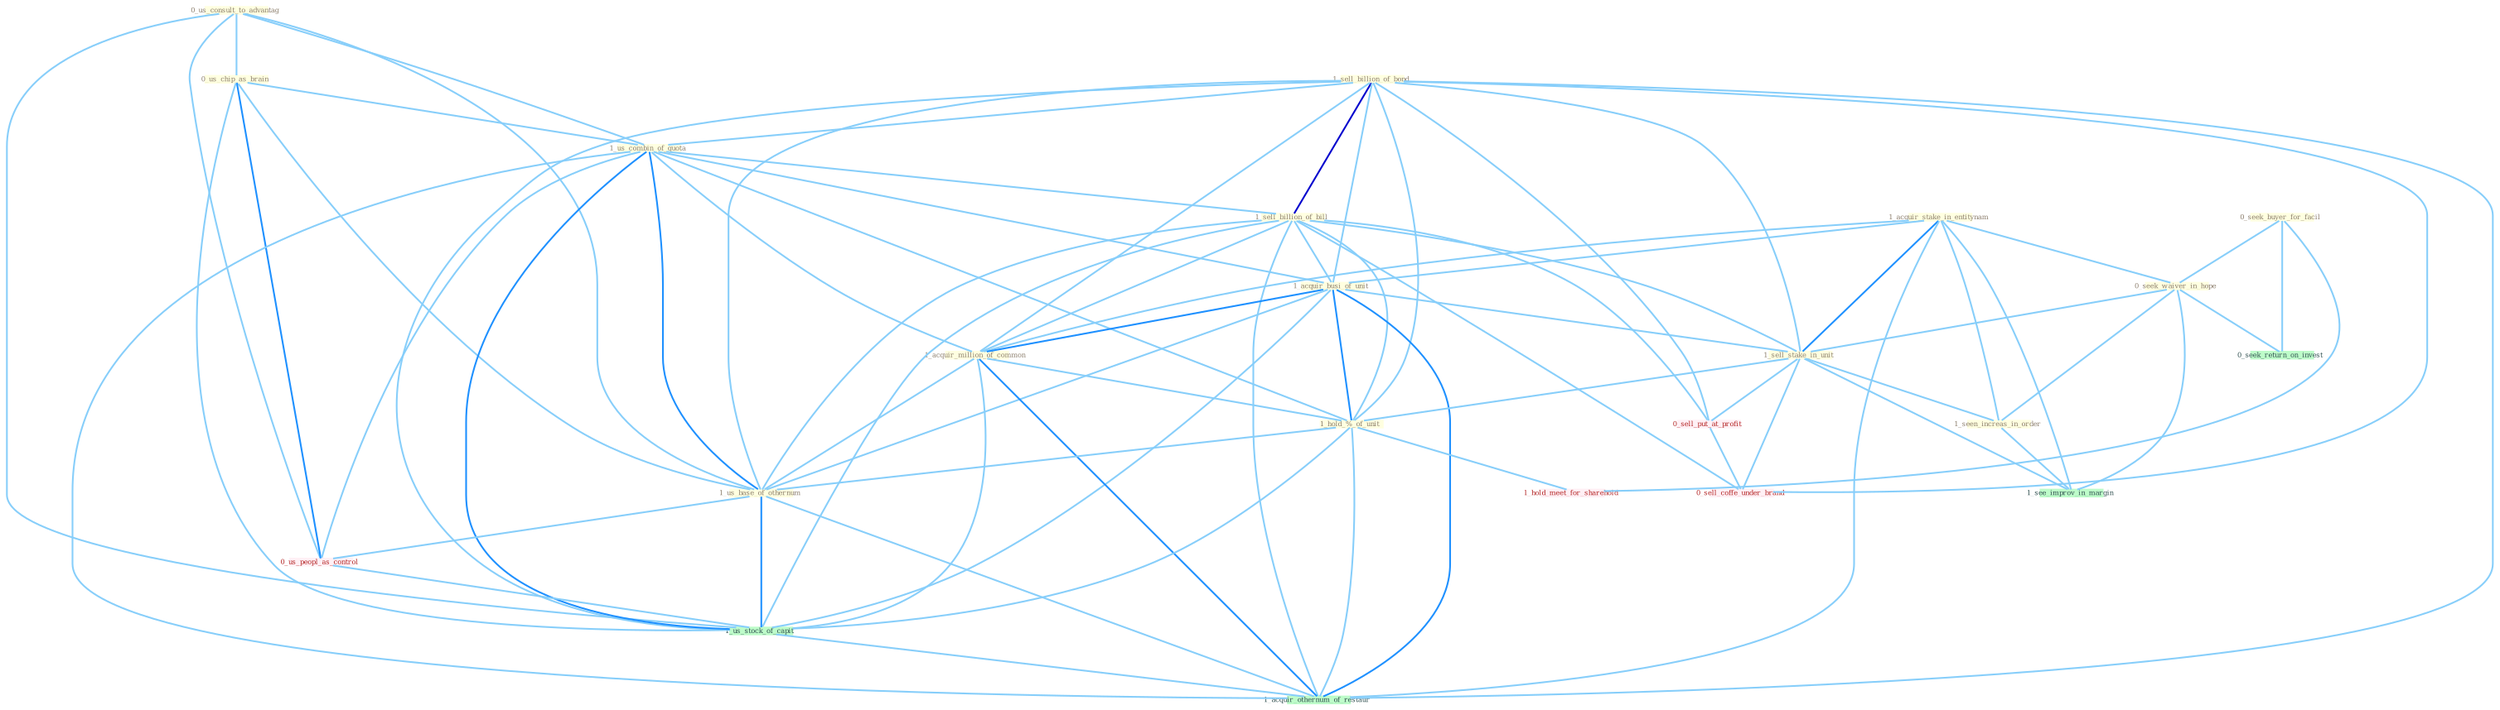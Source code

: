 Graph G{ 
    node
    [shape=polygon,style=filled,width=.5,height=.06,color="#BDFCC9",fixedsize=true,fontsize=4,
    fontcolor="#2f4f4f"];
    {node
    [color="#ffffe0", fontcolor="#8b7d6b"] "0_us_consult_to_advantag " "1_acquir_stake_in_entitynam " "0_us_chip_as_brain " "1_sell_billion_of_bond " "1_us_combin_of_quota " "0_seek_buyer_for_facil " "1_sell_billion_of_bill " "1_acquir_busi_of_unit " "1_acquir_million_of_common " "0_seek_waiver_in_hope " "1_sell_stake_in_unit " "1_hold_%_of_unit " "1_seen_increas_in_order " "1_us_base_of_othernum "}
{node [color="#fff0f5", fontcolor="#b22222"] "0_us_peopl_as_control " "0_sell_put_at_profit " "0_sell_coffe_under_brand " "1_hold_meet_for_sharehold "}
edge [color="#B0E2FF"];

	"0_us_consult_to_advantag " -- "0_us_chip_as_brain " [w="1", color="#87cefa" ];
	"0_us_consult_to_advantag " -- "1_us_combin_of_quota " [w="1", color="#87cefa" ];
	"0_us_consult_to_advantag " -- "1_us_base_of_othernum " [w="1", color="#87cefa" ];
	"0_us_consult_to_advantag " -- "0_us_peopl_as_control " [w="1", color="#87cefa" ];
	"0_us_consult_to_advantag " -- "1_us_stock_of_capit " [w="1", color="#87cefa" ];
	"1_acquir_stake_in_entitynam " -- "1_acquir_busi_of_unit " [w="1", color="#87cefa" ];
	"1_acquir_stake_in_entitynam " -- "1_acquir_million_of_common " [w="1", color="#87cefa" ];
	"1_acquir_stake_in_entitynam " -- "0_seek_waiver_in_hope " [w="1", color="#87cefa" ];
	"1_acquir_stake_in_entitynam " -- "1_sell_stake_in_unit " [w="2", color="#1e90ff" , len=0.8];
	"1_acquir_stake_in_entitynam " -- "1_seen_increas_in_order " [w="1", color="#87cefa" ];
	"1_acquir_stake_in_entitynam " -- "1_see_improv_in_margin " [w="1", color="#87cefa" ];
	"1_acquir_stake_in_entitynam " -- "1_acquir_othernum_of_restaur " [w="1", color="#87cefa" ];
	"0_us_chip_as_brain " -- "1_us_combin_of_quota " [w="1", color="#87cefa" ];
	"0_us_chip_as_brain " -- "1_us_base_of_othernum " [w="1", color="#87cefa" ];
	"0_us_chip_as_brain " -- "0_us_peopl_as_control " [w="2", color="#1e90ff" , len=0.8];
	"0_us_chip_as_brain " -- "1_us_stock_of_capit " [w="1", color="#87cefa" ];
	"1_sell_billion_of_bond " -- "1_us_combin_of_quota " [w="1", color="#87cefa" ];
	"1_sell_billion_of_bond " -- "1_sell_billion_of_bill " [w="3", color="#0000cd" , len=0.6];
	"1_sell_billion_of_bond " -- "1_acquir_busi_of_unit " [w="1", color="#87cefa" ];
	"1_sell_billion_of_bond " -- "1_acquir_million_of_common " [w="1", color="#87cefa" ];
	"1_sell_billion_of_bond " -- "1_sell_stake_in_unit " [w="1", color="#87cefa" ];
	"1_sell_billion_of_bond " -- "1_hold_%_of_unit " [w="1", color="#87cefa" ];
	"1_sell_billion_of_bond " -- "1_us_base_of_othernum " [w="1", color="#87cefa" ];
	"1_sell_billion_of_bond " -- "0_sell_put_at_profit " [w="1", color="#87cefa" ];
	"1_sell_billion_of_bond " -- "1_us_stock_of_capit " [w="1", color="#87cefa" ];
	"1_sell_billion_of_bond " -- "0_sell_coffe_under_brand " [w="1", color="#87cefa" ];
	"1_sell_billion_of_bond " -- "1_acquir_othernum_of_restaur " [w="1", color="#87cefa" ];
	"1_us_combin_of_quota " -- "1_sell_billion_of_bill " [w="1", color="#87cefa" ];
	"1_us_combin_of_quota " -- "1_acquir_busi_of_unit " [w="1", color="#87cefa" ];
	"1_us_combin_of_quota " -- "1_acquir_million_of_common " [w="1", color="#87cefa" ];
	"1_us_combin_of_quota " -- "1_hold_%_of_unit " [w="1", color="#87cefa" ];
	"1_us_combin_of_quota " -- "1_us_base_of_othernum " [w="2", color="#1e90ff" , len=0.8];
	"1_us_combin_of_quota " -- "0_us_peopl_as_control " [w="1", color="#87cefa" ];
	"1_us_combin_of_quota " -- "1_us_stock_of_capit " [w="2", color="#1e90ff" , len=0.8];
	"1_us_combin_of_quota " -- "1_acquir_othernum_of_restaur " [w="1", color="#87cefa" ];
	"0_seek_buyer_for_facil " -- "0_seek_waiver_in_hope " [w="1", color="#87cefa" ];
	"0_seek_buyer_for_facil " -- "0_seek_return_on_invest " [w="1", color="#87cefa" ];
	"0_seek_buyer_for_facil " -- "1_hold_meet_for_sharehold " [w="1", color="#87cefa" ];
	"1_sell_billion_of_bill " -- "1_acquir_busi_of_unit " [w="1", color="#87cefa" ];
	"1_sell_billion_of_bill " -- "1_acquir_million_of_common " [w="1", color="#87cefa" ];
	"1_sell_billion_of_bill " -- "1_sell_stake_in_unit " [w="1", color="#87cefa" ];
	"1_sell_billion_of_bill " -- "1_hold_%_of_unit " [w="1", color="#87cefa" ];
	"1_sell_billion_of_bill " -- "1_us_base_of_othernum " [w="1", color="#87cefa" ];
	"1_sell_billion_of_bill " -- "0_sell_put_at_profit " [w="1", color="#87cefa" ];
	"1_sell_billion_of_bill " -- "1_us_stock_of_capit " [w="1", color="#87cefa" ];
	"1_sell_billion_of_bill " -- "0_sell_coffe_under_brand " [w="1", color="#87cefa" ];
	"1_sell_billion_of_bill " -- "1_acquir_othernum_of_restaur " [w="1", color="#87cefa" ];
	"1_acquir_busi_of_unit " -- "1_acquir_million_of_common " [w="2", color="#1e90ff" , len=0.8];
	"1_acquir_busi_of_unit " -- "1_sell_stake_in_unit " [w="1", color="#87cefa" ];
	"1_acquir_busi_of_unit " -- "1_hold_%_of_unit " [w="2", color="#1e90ff" , len=0.8];
	"1_acquir_busi_of_unit " -- "1_us_base_of_othernum " [w="1", color="#87cefa" ];
	"1_acquir_busi_of_unit " -- "1_us_stock_of_capit " [w="1", color="#87cefa" ];
	"1_acquir_busi_of_unit " -- "1_acquir_othernum_of_restaur " [w="2", color="#1e90ff" , len=0.8];
	"1_acquir_million_of_common " -- "1_hold_%_of_unit " [w="1", color="#87cefa" ];
	"1_acquir_million_of_common " -- "1_us_base_of_othernum " [w="1", color="#87cefa" ];
	"1_acquir_million_of_common " -- "1_us_stock_of_capit " [w="1", color="#87cefa" ];
	"1_acquir_million_of_common " -- "1_acquir_othernum_of_restaur " [w="2", color="#1e90ff" , len=0.8];
	"0_seek_waiver_in_hope " -- "1_sell_stake_in_unit " [w="1", color="#87cefa" ];
	"0_seek_waiver_in_hope " -- "1_seen_increas_in_order " [w="1", color="#87cefa" ];
	"0_seek_waiver_in_hope " -- "0_seek_return_on_invest " [w="1", color="#87cefa" ];
	"0_seek_waiver_in_hope " -- "1_see_improv_in_margin " [w="1", color="#87cefa" ];
	"1_sell_stake_in_unit " -- "1_hold_%_of_unit " [w="1", color="#87cefa" ];
	"1_sell_stake_in_unit " -- "1_seen_increas_in_order " [w="1", color="#87cefa" ];
	"1_sell_stake_in_unit " -- "0_sell_put_at_profit " [w="1", color="#87cefa" ];
	"1_sell_stake_in_unit " -- "1_see_improv_in_margin " [w="1", color="#87cefa" ];
	"1_sell_stake_in_unit " -- "0_sell_coffe_under_brand " [w="1", color="#87cefa" ];
	"1_hold_%_of_unit " -- "1_us_base_of_othernum " [w="1", color="#87cefa" ];
	"1_hold_%_of_unit " -- "1_us_stock_of_capit " [w="1", color="#87cefa" ];
	"1_hold_%_of_unit " -- "1_hold_meet_for_sharehold " [w="1", color="#87cefa" ];
	"1_hold_%_of_unit " -- "1_acquir_othernum_of_restaur " [w="1", color="#87cefa" ];
	"1_seen_increas_in_order " -- "1_see_improv_in_margin " [w="1", color="#87cefa" ];
	"1_us_base_of_othernum " -- "0_us_peopl_as_control " [w="1", color="#87cefa" ];
	"1_us_base_of_othernum " -- "1_us_stock_of_capit " [w="2", color="#1e90ff" , len=0.8];
	"1_us_base_of_othernum " -- "1_acquir_othernum_of_restaur " [w="1", color="#87cefa" ];
	"0_us_peopl_as_control " -- "1_us_stock_of_capit " [w="1", color="#87cefa" ];
	"0_sell_put_at_profit " -- "0_sell_coffe_under_brand " [w="1", color="#87cefa" ];
	"1_us_stock_of_capit " -- "1_acquir_othernum_of_restaur " [w="1", color="#87cefa" ];
}